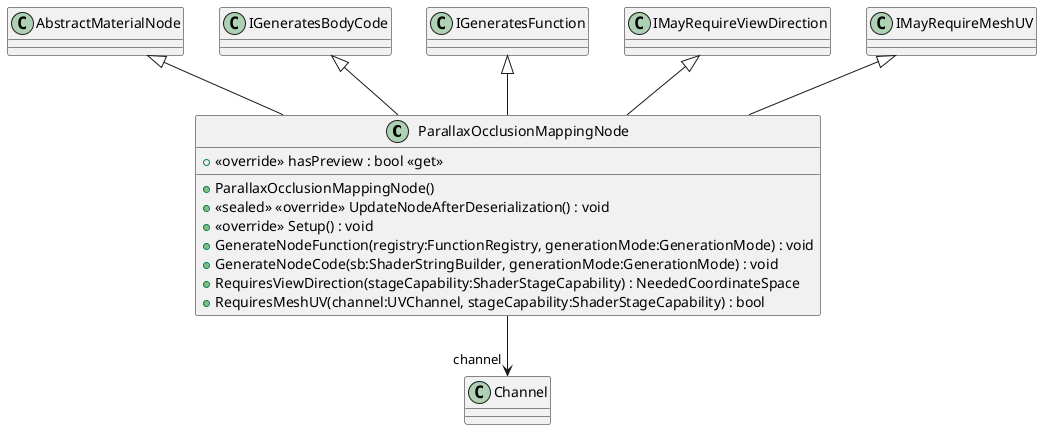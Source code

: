 @startuml
class ParallaxOcclusionMappingNode {
    + ParallaxOcclusionMappingNode()
    + <<override>> hasPreview : bool <<get>>
    + <<sealed>> <<override>> UpdateNodeAfterDeserialization() : void
    + <<override>> Setup() : void
    + GenerateNodeFunction(registry:FunctionRegistry, generationMode:GenerationMode) : void
    + GenerateNodeCode(sb:ShaderStringBuilder, generationMode:GenerationMode) : void
    + RequiresViewDirection(stageCapability:ShaderStageCapability) : NeededCoordinateSpace
    + RequiresMeshUV(channel:UVChannel, stageCapability:ShaderStageCapability) : bool
}
AbstractMaterialNode <|-- ParallaxOcclusionMappingNode
IGeneratesBodyCode <|-- ParallaxOcclusionMappingNode
IGeneratesFunction <|-- ParallaxOcclusionMappingNode
IMayRequireViewDirection <|-- ParallaxOcclusionMappingNode
IMayRequireMeshUV <|-- ParallaxOcclusionMappingNode
ParallaxOcclusionMappingNode --> "channel" Channel
@enduml
